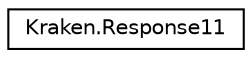 digraph "Graphical Class Hierarchy"
{
 // LATEX_PDF_SIZE
  edge [fontname="Helvetica",fontsize="10",labelfontname="Helvetica",labelfontsize="10"];
  node [fontname="Helvetica",fontsize="10",shape=record];
  rankdir="LR";
  Node0 [label="Kraken.Response11",height=0.2,width=0.4,color="black", fillcolor="white", style="filled",URL="$class_kraken_1_1_response11.html",tooltip=" "];
}
